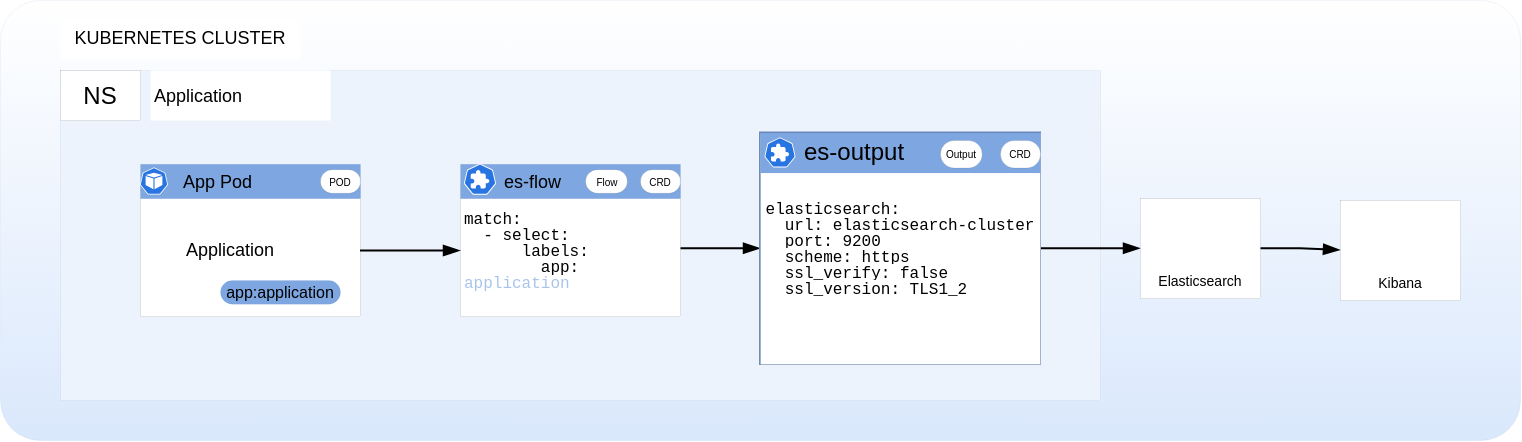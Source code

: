 <mxfile version="19.0.3" type="device"><diagram id="scMltUc7QOmAvvodIYWc" name="Page-1"><mxGraphModel dx="1038" dy="-451" grid="1" gridSize="10" guides="1" tooltips="1" connect="1" arrows="1" fold="1" page="1" pageScale="1" pageWidth="850" pageHeight="1100" math="0" shadow="0"><root><mxCell id="0"/><mxCell id="1" parent="0"/><mxCell id="Mgk5ZV43FTou3JPEZ1Er-425" value="" style="rounded=1;whiteSpace=wrap;html=1;arcSize=9;strokeWidth=0;fillColor=#dae8fc;strokeColor=#6c8ebf;gradientDirection=north;gradientColor=#ffffff;" vertex="1" parent="1"><mxGeometry x="60" y="1800" width="760" height="220" as="geometry"/></mxCell><mxCell id="Mgk5ZV43FTou3JPEZ1Er-426" value="" style="rounded=0;whiteSpace=wrap;html=1;strokeWidth=0;fillColor=#EDF3FC;strokeColor=#6c8ebf;gradientColor=none;gradientDirection=north;" vertex="1" parent="1"><mxGeometry x="90" y="1835" width="520" height="165" as="geometry"/></mxCell><mxCell id="Mgk5ZV43FTou3JPEZ1Er-451" style="edgeStyle=orthogonalEdgeStyle;rounded=0;jumpSize=6;orthogonalLoop=1;jettySize=auto;html=1;exitX=1;exitY=0.5;exitDx=0;exitDy=0;entryX=0;entryY=0.5;entryDx=0;entryDy=0;fontSize=4;endArrow=blockThin;endFill=1;strokeWidth=1;" edge="1" parent="1" source="Mgk5ZV43FTou3JPEZ1Er-427" target="Mgk5ZV43FTou3JPEZ1Er-428"><mxGeometry relative="1" as="geometry"/></mxCell><mxCell id="Mgk5ZV43FTou3JPEZ1Er-430" value="" style="shape=image;verticalLabelPosition=bottom;labelBackgroundColor=default;verticalAlign=top;aspect=fixed;imageAspect=0;image=https://user-images.githubusercontent.com/19824574/41482054-47a3a702-70a2-11e8-9561-de51c5f71220.png;strokeWidth=0;" vertex="1" parent="1"><mxGeometry x="66.26" y="1809.38" width="25.74" height="25" as="geometry"/></mxCell><mxCell id="Mgk5ZV43FTou3JPEZ1Er-432" value="NS" style="rounded=0;whiteSpace=wrap;html=1;strokeWidth=0;" vertex="1" parent="1"><mxGeometry x="90" y="1835" width="40" height="25" as="geometry"/></mxCell><mxCell id="Mgk5ZV43FTou3JPEZ1Er-446" style="edgeStyle=orthogonalEdgeStyle;rounded=0;orthogonalLoop=1;jettySize=auto;html=1;exitX=1;exitY=0.5;exitDx=0;exitDy=0;entryX=0;entryY=0.5;entryDx=0;entryDy=0;strokeWidth=1;jumpSize=6;endArrow=blockThin;endFill=1;" edge="1" parent="1" source="Mgk5ZV43FTou3JPEZ1Er-434" target="Mgk5ZV43FTou3JPEZ1Er-435"><mxGeometry relative="1" as="geometry"><Array as="points"><mxPoint x="390" y="1924"/></Array></mxGeometry></mxCell><mxCell id="Mgk5ZV43FTou3JPEZ1Er-447" style="edgeStyle=orthogonalEdgeStyle;rounded=0;jumpSize=6;orthogonalLoop=1;jettySize=auto;html=1;exitX=1;exitY=0.5;exitDx=0;exitDy=0;entryX=0;entryY=0.5;entryDx=0;entryDy=0;endArrow=blockThin;endFill=1;strokeWidth=1;" edge="1" parent="1" source="Mgk5ZV43FTou3JPEZ1Er-435" target="Mgk5ZV43FTou3JPEZ1Er-427"><mxGeometry relative="1" as="geometry"/></mxCell><mxCell id="Mgk5ZV43FTou3JPEZ1Er-460" value="" style="group;imageAlign=center;" vertex="1" connectable="0" parent="1"><mxGeometry x="290" y="1881.88" width="110.0" height="76.25" as="geometry"/></mxCell><mxCell id="Mgk5ZV43FTou3JPEZ1Er-483" value="" style="group" vertex="1" connectable="0" parent="Mgk5ZV43FTou3JPEZ1Er-460"><mxGeometry width="110.0" height="76.25" as="geometry"/></mxCell><mxCell id="Mgk5ZV43FTou3JPEZ1Er-434" value="&lt;font style=&quot;font-size: 8px;&quot;&gt;&lt;div style=&quot;font-family: Consolas, &amp;quot;Courier New&amp;quot;, monospace; line-height: 1; background-color: rgb(255, 255, 255);&quot;&gt;&lt;div style=&quot;&quot;&gt;match:&lt;/div&gt;&lt;div style=&quot;&quot;&gt;&amp;nbsp; - select:&lt;/div&gt;&lt;div style=&quot;&quot;&gt;&amp;nbsp; &amp;nbsp; &amp;nbsp; labels:&lt;/div&gt;&lt;div style=&quot;&quot;&gt;&amp;nbsp; &amp;nbsp; &amp;nbsp; &amp;nbsp; app: &lt;font color=&quot;#a9c4eb&quot;&gt;application&lt;/font&gt;&lt;/div&gt;&lt;/div&gt;&lt;/font&gt;" style="rounded=0;whiteSpace=wrap;html=1;align=left;strokeWidth=0;" vertex="1" parent="Mgk5ZV43FTou3JPEZ1Er-483"><mxGeometry y="10.554" width="110.0" height="65.696" as="geometry"/></mxCell><mxCell id="Mgk5ZV43FTou3JPEZ1Er-449" value="&lt;div style=&quot;&quot;&gt;&lt;span style=&quot;background-color: initial;&quot;&gt;&lt;font style=&quot;font-size: 9px;&quot;&gt;&amp;nbsp; &amp;nbsp; &amp;nbsp; &amp;nbsp; es-flow&lt;/font&gt;&lt;/span&gt;&lt;/div&gt;" style="rounded=0;whiteSpace=wrap;html=1;strokeWidth=0;align=left;fillColor=#7EA6E0;strokeColor=#6c8ebf;" vertex="1" parent="Mgk5ZV43FTou3JPEZ1Er-483"><mxGeometry width="110.0" height="17.232" as="geometry"/></mxCell><mxCell id="Mgk5ZV43FTou3JPEZ1Er-454" value="&lt;font style=&quot;font-size: 5px;&quot;&gt;Flow&lt;/font&gt;" style="rounded=1;whiteSpace=wrap;html=1;labelBackgroundColor=#FFFFFF;fontSize=6;fontColor=#000000;strokeWidth=0;arcSize=50;glass=0;" vertex="1" parent="Mgk5ZV43FTou3JPEZ1Er-483"><mxGeometry x="62.559" y="2.697" width="20.853" height="11.847" as="geometry"/></mxCell><mxCell id="Mgk5ZV43FTou3JPEZ1Er-470" value="&lt;font style=&quot;font-size: 5px;&quot;&gt;CRD&lt;/font&gt;" style="rounded=1;whiteSpace=wrap;html=1;labelBackgroundColor=#FFFFFF;fontSize=6;fontColor=#000000;strokeWidth=0;arcSize=50;glass=0;" vertex="1" parent="Mgk5ZV43FTou3JPEZ1Er-483"><mxGeometry x="90" y="2.697" width="20" height="11.847" as="geometry"/></mxCell><mxCell id="Mgk5ZV43FTou3JPEZ1Er-474" value="" style="sketch=0;html=1;dashed=0;whitespace=wrap;fillColor=#2875E2;strokeColor=#ffffff;points=[[0.005,0.63,0],[0.1,0.2,0],[0.9,0.2,0],[0.5,0,0],[0.995,0.63,0],[0.72,0.99,0],[0.5,1,0],[0.28,0.99,0]];shape=mxgraph.kubernetes.icon;prIcon=crd;glass=0;labelBackgroundColor=#FFFFFF;fontSize=5;fontColor=#000000;" vertex="1" parent="Mgk5ZV43FTou3JPEZ1Er-483"><mxGeometry width="20" height="15.508" as="geometry"/></mxCell><mxCell id="Mgk5ZV43FTou3JPEZ1Er-463" value="" style="group;fillColor=#dae8fc;strokeColor=#6c8ebf;" vertex="1" connectable="0" parent="1"><mxGeometry x="440" y="1866.25" width="140" height="115.75" as="geometry"/></mxCell><mxCell id="Mgk5ZV43FTou3JPEZ1Er-435" value="&lt;div style=&quot;font-family: Consolas, &amp;quot;Courier New&amp;quot;, monospace; text-align: left; font-size: 8px;&quot;&gt;&lt;div style=&quot;line-height: 1;&quot;&gt;&lt;div style=&quot;&quot;&gt;&lt;span style=&quot;background-color: rgb(255, 255, 255);&quot;&gt;elasticsearch:&lt;/span&gt;&lt;/div&gt;&lt;div style=&quot;&quot;&gt;&lt;span style=&quot;background-color: rgb(255, 255, 255);&quot;&gt;&amp;nbsp; url: elasticsearch-cluster&lt;/span&gt;&lt;/div&gt;&lt;div style=&quot;&quot;&gt;&lt;span style=&quot;background-color: rgb(255, 255, 255);&quot;&gt;&amp;nbsp; port: 9200&lt;/span&gt;&lt;/div&gt;&lt;div style=&quot;&quot;&gt;&lt;span style=&quot;background-color: rgb(255, 255, 255);&quot;&gt;&amp;nbsp; scheme: https&lt;/span&gt;&lt;/div&gt;&lt;div style=&quot;&quot;&gt;&lt;span style=&quot;background-color: rgb(255, 255, 255);&quot;&gt;&amp;nbsp; ssl_verify: false&lt;/span&gt;&lt;/div&gt;&lt;div style=&quot;&quot;&gt;&lt;span style=&quot;background-color: rgb(255, 255, 255);&quot;&gt;&amp;nbsp; ssl_version: TLS1_2&lt;/span&gt;&lt;/div&gt;&lt;/div&gt;&lt;/div&gt;" style="rounded=0;whiteSpace=wrap;html=1;strokeWidth=0;" vertex="1" parent="Mgk5ZV43FTou3JPEZ1Er-463"><mxGeometry width="140" height="115.75" as="geometry"/></mxCell><mxCell id="Mgk5ZV43FTou3JPEZ1Er-462" value="&amp;nbsp; &amp;nbsp; &amp;nbsp; es-output" style="rounded=0;whiteSpace=wrap;html=1;strokeWidth=0;align=left;fillColor=#7EA6E0;strokeColor=#6C8EBF;" vertex="1" parent="Mgk5ZV43FTou3JPEZ1Er-463"><mxGeometry width="140" height="20" as="geometry"/></mxCell><mxCell id="Mgk5ZV43FTou3JPEZ1Er-475" value="" style="sketch=0;html=1;dashed=0;whitespace=wrap;fillColor=#2875E2;strokeColor=#ffffff;points=[[0.005,0.63,0],[0.1,0.2,0],[0.9,0.2,0],[0.5,0,0],[0.995,0.63,0],[0.72,0.99,0],[0.5,1,0],[0.28,0.99,0]];shape=mxgraph.kubernetes.icon;prIcon=crd;glass=0;labelBackgroundColor=#FFFFFF;fontSize=5;fontColor=#000000;" vertex="1" parent="Mgk5ZV43FTou3JPEZ1Er-463"><mxGeometry y="2.5" width="20" height="15" as="geometry"/></mxCell><mxCell id="Mgk5ZV43FTou3JPEZ1Er-476" value="&lt;font style=&quot;font-size: 5px;&quot;&gt;Output&lt;/font&gt;" style="rounded=1;whiteSpace=wrap;html=1;labelBackgroundColor=#FFFFFF;fontSize=6;fontColor=#000000;strokeWidth=0;arcSize=50;glass=0;" vertex="1" parent="Mgk5ZV43FTou3JPEZ1Er-463"><mxGeometry x="89.999" y="3.75" width="20.853" height="13.75" as="geometry"/></mxCell><mxCell id="Mgk5ZV43FTou3JPEZ1Er-477" value="&lt;font style=&quot;font-size: 5px;&quot;&gt;CRD&lt;/font&gt;" style="rounded=1;whiteSpace=wrap;html=1;labelBackgroundColor=#FFFFFF;fontSize=6;fontColor=#000000;strokeWidth=0;arcSize=50;glass=0;" vertex="1" parent="Mgk5ZV43FTou3JPEZ1Er-463"><mxGeometry x="120.0" y="3.75" width="20" height="13.75" as="geometry"/></mxCell><mxCell id="Mgk5ZV43FTou3JPEZ1Er-464" value="" style="group" vertex="1" connectable="0" parent="1"><mxGeometry x="630" y="1899.13" width="60" height="50" as="geometry"/></mxCell><mxCell id="Mgk5ZV43FTou3JPEZ1Er-427" value="&lt;font style=&quot;font-size: 7px;&quot;&gt;&lt;br&gt;&lt;br&gt;Elasticsearch&lt;/font&gt;" style="rounded=0;whiteSpace=wrap;html=1;strokeWidth=0;" vertex="1" parent="Mgk5ZV43FTou3JPEZ1Er-464"><mxGeometry width="60" height="50" as="geometry"/></mxCell><mxCell id="Mgk5ZV43FTou3JPEZ1Er-429" value="" style="shape=image;verticalLabelPosition=bottom;labelBackgroundColor=default;verticalAlign=top;aspect=fixed;imageAspect=0;image=https://img.icons8.com/color/12x/elasticsearch.png;strokeWidth=0;" vertex="1" parent="Mgk5ZV43FTou3JPEZ1Er-464"><mxGeometry x="18.25" y="13.25" width="23.5" height="23.5" as="geometry"/></mxCell><mxCell id="Mgk5ZV43FTou3JPEZ1Er-465" value="" style="group" vertex="1" connectable="0" parent="1"><mxGeometry x="730" y="1900" width="60" height="50" as="geometry"/></mxCell><mxCell id="Mgk5ZV43FTou3JPEZ1Er-428" value="&lt;font style=&quot;font-size: 7px;&quot;&gt;&lt;br&gt;&lt;br&gt;&lt;font style=&quot;font-size: 7px;&quot;&gt;Kibana&lt;/font&gt;&lt;/font&gt;" style="rounded=0;whiteSpace=wrap;html=1;strokeWidth=0;" vertex="1" parent="Mgk5ZV43FTou3JPEZ1Er-465"><mxGeometry width="60" height="50" as="geometry"/></mxCell><mxCell id="Mgk5ZV43FTou3JPEZ1Er-422" value="" style="shape=image;verticalLabelPosition=bottom;labelBackgroundColor=default;verticalAlign=top;aspect=fixed;imageAspect=0;image=https://symbols-electrical.getvecta.com/stencil_86/24_kibana-icon.0543cc461d.svg;strokeWidth=0;" vertex="1" parent="Mgk5ZV43FTou3JPEZ1Er-465"><mxGeometry x="21.6" y="14.5" width="16.8" height="21" as="geometry"/></mxCell><mxCell id="Mgk5ZV43FTou3JPEZ1Er-466" value="Application" style="rounded=0;whiteSpace=wrap;html=1;labelBackgroundColor=#FFFFFF;fontSize=9;fontColor=#000000;strokeWidth=0;align=left;strokeColor=#FFFFFF;" vertex="1" parent="1"><mxGeometry x="135" y="1835" width="90" height="25" as="geometry"/></mxCell><mxCell id="Mgk5ZV43FTou3JPEZ1Er-467" value="KUBERNETES CLUSTER" style="rounded=0;whiteSpace=wrap;html=1;labelBackgroundColor=#FFFFFF;fontSize=9;fontColor=#000000;strokeColor=#FFFFFF;strokeWidth=0;" vertex="1" parent="1"><mxGeometry x="90" y="1809.38" width="120" height="20" as="geometry"/></mxCell><mxCell id="Mgk5ZV43FTou3JPEZ1Er-514" value="" style="group;imageAlign=center;" vertex="1" connectable="0" parent="1"><mxGeometry x="130" y="1881.88" width="110.0" height="76.25" as="geometry"/></mxCell><mxCell id="Mgk5ZV43FTou3JPEZ1Er-515" value="" style="group" vertex="1" connectable="0" parent="Mgk5ZV43FTou3JPEZ1Er-514"><mxGeometry width="110.0" height="76.25" as="geometry"/></mxCell><mxCell id="Mgk5ZV43FTou3JPEZ1Er-516" value="&lt;font style=&quot;font-size: 8px;&quot;&gt;&lt;div style=&quot;font-family: Consolas, &amp;quot;Courier New&amp;quot;, monospace; line-height: 1; background-color: rgb(255, 255, 255);&quot;&gt;&lt;div style=&quot;&quot;&gt;&lt;br&gt;&lt;/div&gt;&lt;/div&gt;&lt;/font&gt;" style="rounded=0;whiteSpace=wrap;html=1;align=left;strokeWidth=0;" vertex="1" parent="Mgk5ZV43FTou3JPEZ1Er-515"><mxGeometry y="10.554" width="110.0" height="65.696" as="geometry"/></mxCell><mxCell id="Mgk5ZV43FTou3JPEZ1Er-517" value="&lt;div style=&quot;&quot;&gt;&lt;span style=&quot;background-color: initial;&quot;&gt;&lt;font style=&quot;font-size: 9px;&quot;&gt;&amp;nbsp; &amp;nbsp; &amp;nbsp; &amp;nbsp; App Pod&lt;/font&gt;&lt;/span&gt;&lt;/div&gt;" style="rounded=0;whiteSpace=wrap;html=1;strokeWidth=0;align=left;fillColor=#7EA6E0;strokeColor=#6c8ebf;" vertex="1" parent="Mgk5ZV43FTou3JPEZ1Er-515"><mxGeometry width="110.0" height="17.232" as="geometry"/></mxCell><mxCell id="Mgk5ZV43FTou3JPEZ1Er-519" value="&lt;font style=&quot;font-size: 5px;&quot;&gt;POD&lt;/font&gt;" style="rounded=1;whiteSpace=wrap;html=1;labelBackgroundColor=#FFFFFF;fontSize=6;fontColor=#000000;strokeWidth=0;arcSize=50;glass=0;" vertex="1" parent="Mgk5ZV43FTou3JPEZ1Er-515"><mxGeometry x="90" y="2.697" width="20" height="11.847" as="geometry"/></mxCell><mxCell id="Mgk5ZV43FTou3JPEZ1Er-522" value="" style="sketch=0;html=1;dashed=0;whitespace=wrap;fillColor=#2875E2;strokeColor=#ffffff;points=[[0.005,0.63,0],[0.1,0.2,0],[0.9,0.2,0],[0.5,0,0],[0.995,0.63,0],[0.72,0.99,0],[0.5,1,0],[0.28,0.99,0]];shape=mxgraph.kubernetes.icon;prIcon=pod;glass=0;labelBackgroundColor=#FFFFFF;fontSize=9;fontColor=#A9C4EB;" vertex="1" parent="Mgk5ZV43FTou3JPEZ1Er-515"><mxGeometry y="-1.38" width="14" height="20" as="geometry"/></mxCell><mxCell id="Mgk5ZV43FTou3JPEZ1Er-523" value="&lt;font style=&quot;font-size: 8px;&quot;&gt;app:application&lt;/font&gt;" style="rounded=1;whiteSpace=wrap;html=1;labelBackgroundColor=none;fontSize=6;strokeWidth=0;arcSize=50;glass=0;fillColor=#7EA6E0;strokeColor=#6c8ebf;" vertex="1" parent="Mgk5ZV43FTou3JPEZ1Er-515"><mxGeometry x="40" y="58.12" width="60" height="11.85" as="geometry"/></mxCell><mxCell id="Mgk5ZV43FTou3JPEZ1Er-524" value="" style="rounded=0;whiteSpace=wrap;html=1;glass=0;labelBackgroundColor=none;fontSize=9;fontColor=#A9C4EB;strokeColor=#FFFFFF;strokeWidth=0;" vertex="1" parent="Mgk5ZV43FTou3JPEZ1Er-515"><mxGeometry x="20" y="43.4" width="50" as="geometry"/></mxCell><mxCell id="Mgk5ZV43FTou3JPEZ1Er-525" value="Application" style="rounded=0;whiteSpace=wrap;html=1;glass=0;labelBackgroundColor=none;fontSize=9;strokeWidth=0;strokeColor=#FFFFFF;" vertex="1" parent="Mgk5ZV43FTou3JPEZ1Er-515"><mxGeometry x="15" y="33.4" width="60" height="20" as="geometry"/></mxCell><mxCell id="Mgk5ZV43FTou3JPEZ1Er-521" style="edgeStyle=orthogonalEdgeStyle;rounded=0;jumpSize=6;orthogonalLoop=1;jettySize=auto;html=1;fontSize=9;fontColor=#A9C4EB;endArrow=blockThin;endFill=1;strokeWidth=1;" edge="1" parent="1" source="Mgk5ZV43FTou3JPEZ1Er-516"><mxGeometry relative="1" as="geometry"><mxPoint x="290" y="1925.282" as="targetPoint"/></mxGeometry></mxCell></root></mxGraphModel></diagram></mxfile>